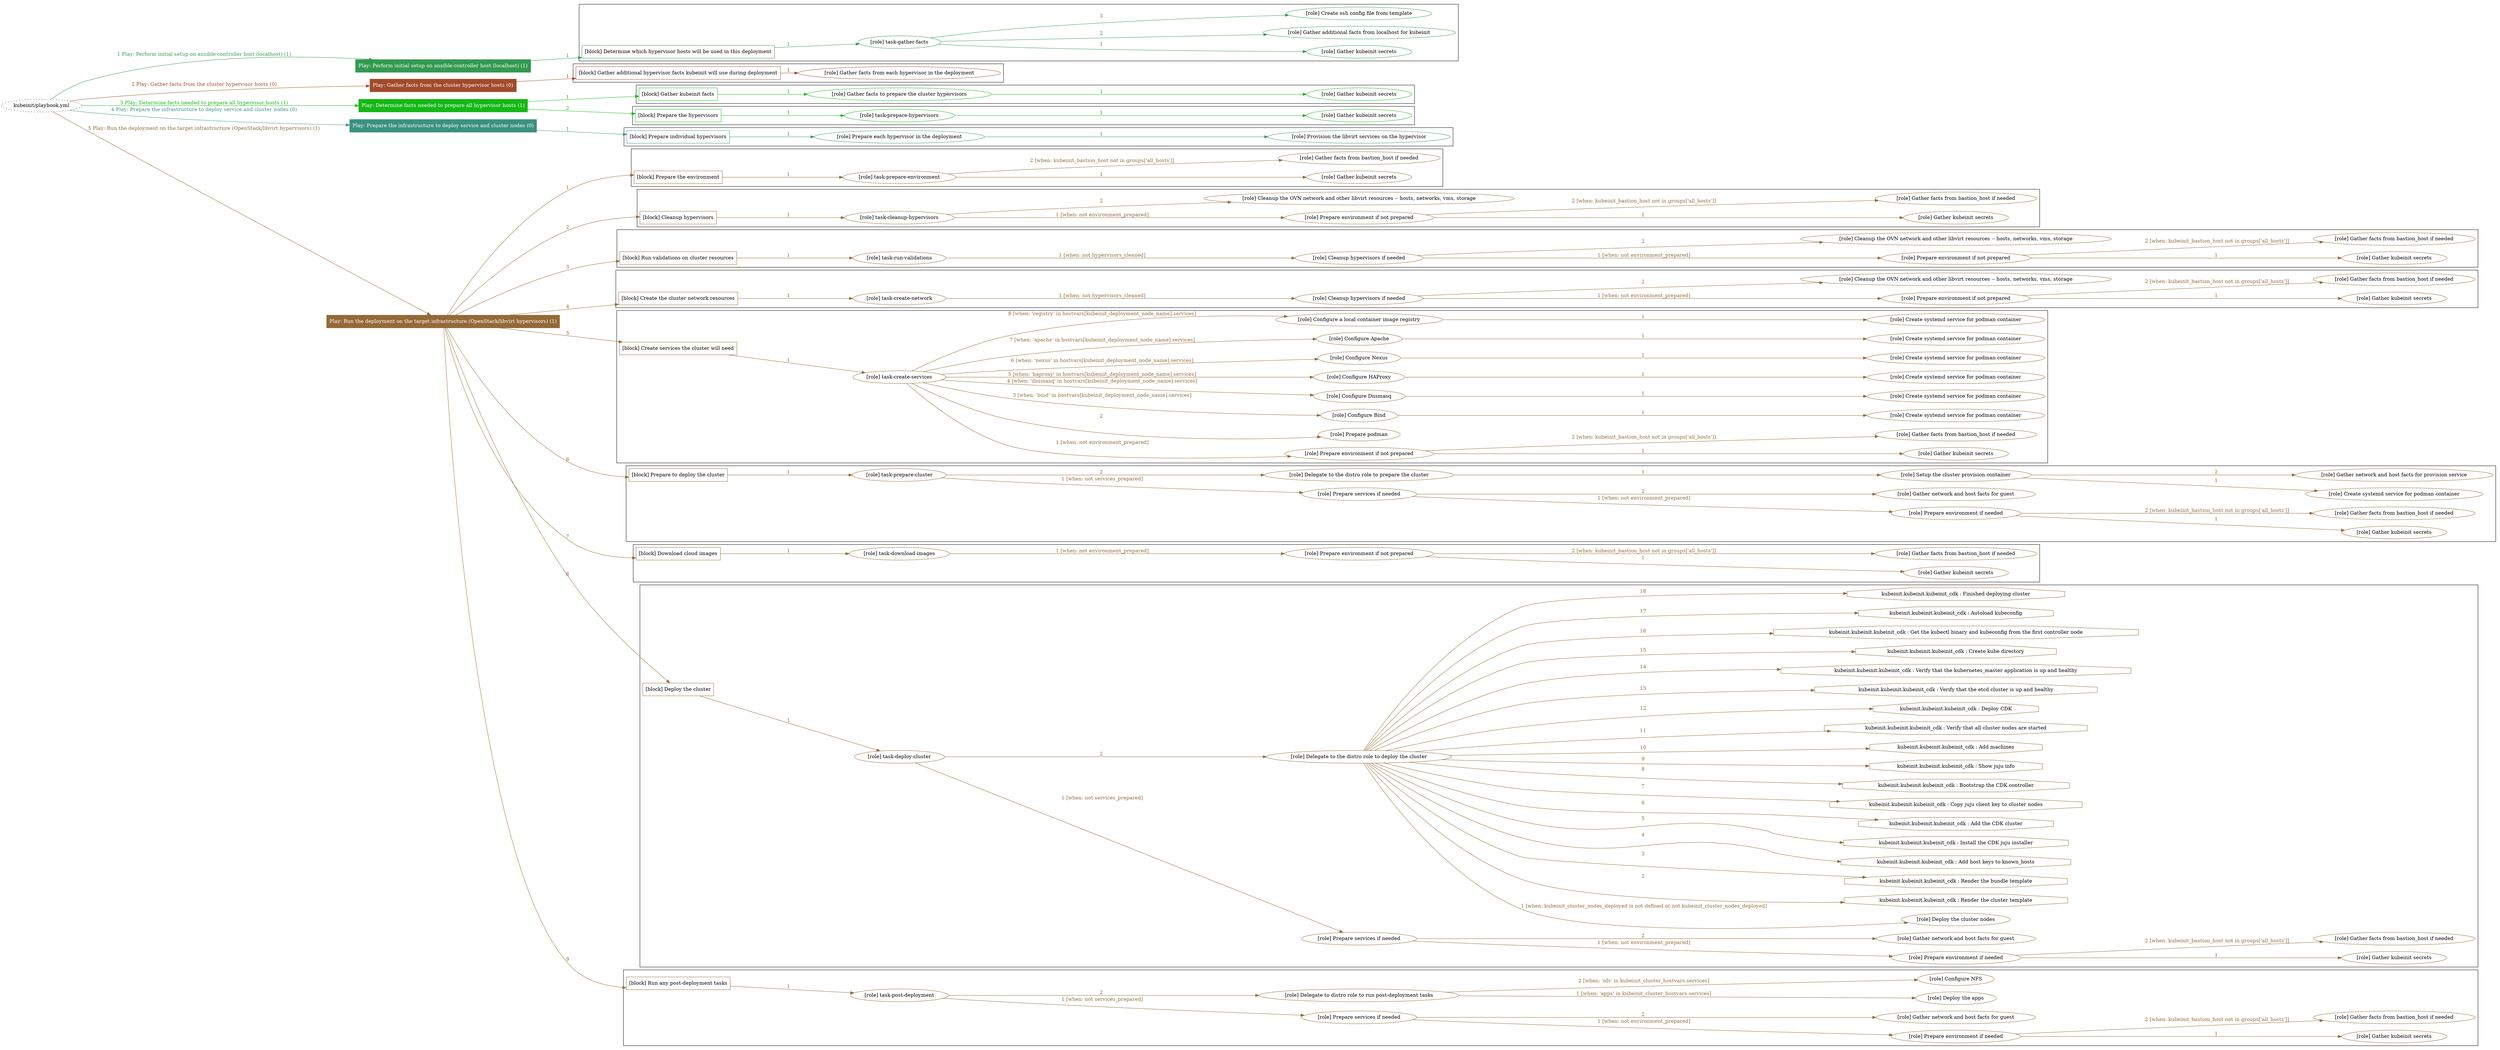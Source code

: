 digraph {
	graph [concentrate=true ordering=in rankdir=LR ratio=fill]
	edge [esep=5 sep=10]
	"kubeinit/playbook.yml" [URL="/home/runner/work/kubeinit/kubeinit/kubeinit/playbook.yml" id=playbook_9f9a57d9 style=dotted]
	"kubeinit/playbook.yml" -> play_f78f0f93 [label="1 Play: Perform initial setup on ansible-controller host (localhost) (1)" color="#329a50" fontcolor="#329a50" id=edge_play_f78f0f93 labeltooltip="1 Play: Perform initial setup on ansible-controller host (localhost) (1)" tooltip="1 Play: Perform initial setup on ansible-controller host (localhost) (1)"]
	subgraph "Play: Perform initial setup on ansible-controller host (localhost) (1)" {
		play_f78f0f93 [label="Play: Perform initial setup on ansible-controller host (localhost) (1)" URL="/home/runner/work/kubeinit/kubeinit/kubeinit/playbook.yml" color="#329a50" fontcolor="#ffffff" id=play_f78f0f93 shape=box style=filled tooltip=localhost]
		play_f78f0f93 -> block_d8b6cecb [label=1 color="#329a50" fontcolor="#329a50" id=edge_block_d8b6cecb labeltooltip=1 tooltip=1]
		subgraph cluster_block_d8b6cecb {
			block_d8b6cecb [label="[block] Determine which hypervisor hosts will be used in this deployment" URL="/home/runner/work/kubeinit/kubeinit/kubeinit/playbook.yml" color="#329a50" id=block_d8b6cecb labeltooltip="Determine which hypervisor hosts will be used in this deployment" shape=box tooltip="Determine which hypervisor hosts will be used in this deployment"]
			block_d8b6cecb -> role_bcec09e3 [label="1 " color="#329a50" fontcolor="#329a50" id=edge_role_bcec09e3 labeltooltip="1 " tooltip="1 "]
			subgraph "task-gather-facts" {
				role_bcec09e3 [label="[role] task-gather-facts" URL="/home/runner/work/kubeinit/kubeinit/kubeinit/playbook.yml" color="#329a50" id=role_bcec09e3 tooltip="task-gather-facts"]
				role_bcec09e3 -> role_78ecefa5 [label="1 " color="#329a50" fontcolor="#329a50" id=edge_role_78ecefa5 labeltooltip="1 " tooltip="1 "]
				subgraph "Gather kubeinit secrets" {
					role_78ecefa5 [label="[role] Gather kubeinit secrets" URL="/home/runner/.ansible/collections/ansible_collections/kubeinit/kubeinit/roles/kubeinit_prepare/tasks/build_hypervisors_group.yml" color="#329a50" id=role_78ecefa5 tooltip="Gather kubeinit secrets"]
				}
				role_bcec09e3 -> role_4d6c57cb [label="2 " color="#329a50" fontcolor="#329a50" id=edge_role_4d6c57cb labeltooltip="2 " tooltip="2 "]
				subgraph "Gather additional facts from localhost for kubeinit" {
					role_4d6c57cb [label="[role] Gather additional facts from localhost for kubeinit" URL="/home/runner/.ansible/collections/ansible_collections/kubeinit/kubeinit/roles/kubeinit_prepare/tasks/build_hypervisors_group.yml" color="#329a50" id=role_4d6c57cb tooltip="Gather additional facts from localhost for kubeinit"]
				}
				role_bcec09e3 -> role_6c375439 [label="3 " color="#329a50" fontcolor="#329a50" id=edge_role_6c375439 labeltooltip="3 " tooltip="3 "]
				subgraph "Create ssh config file from template" {
					role_6c375439 [label="[role] Create ssh config file from template" URL="/home/runner/.ansible/collections/ansible_collections/kubeinit/kubeinit/roles/kubeinit_prepare/tasks/build_hypervisors_group.yml" color="#329a50" id=role_6c375439 tooltip="Create ssh config file from template"]
				}
			}
		}
	}
	"kubeinit/playbook.yml" -> play_6b70953a [label="2 Play: Gather facts from the cluster hypervisor hosts (0)" color="#a14b2b" fontcolor="#a14b2b" id=edge_play_6b70953a labeltooltip="2 Play: Gather facts from the cluster hypervisor hosts (0)" tooltip="2 Play: Gather facts from the cluster hypervisor hosts (0)"]
	subgraph "Play: Gather facts from the cluster hypervisor hosts (0)" {
		play_6b70953a [label="Play: Gather facts from the cluster hypervisor hosts (0)" URL="/home/runner/work/kubeinit/kubeinit/kubeinit/playbook.yml" color="#a14b2b" fontcolor="#ffffff" id=play_6b70953a shape=box style=filled tooltip="Play: Gather facts from the cluster hypervisor hosts (0)"]
		play_6b70953a -> block_d7466888 [label=1 color="#a14b2b" fontcolor="#a14b2b" id=edge_block_d7466888 labeltooltip=1 tooltip=1]
		subgraph cluster_block_d7466888 {
			block_d7466888 [label="[block] Gather additional hypervisor facts kubeinit will use during deployment" URL="/home/runner/work/kubeinit/kubeinit/kubeinit/playbook.yml" color="#a14b2b" id=block_d7466888 labeltooltip="Gather additional hypervisor facts kubeinit will use during deployment" shape=box tooltip="Gather additional hypervisor facts kubeinit will use during deployment"]
			block_d7466888 -> role_6582bbfe [label="1 " color="#a14b2b" fontcolor="#a14b2b" id=edge_role_6582bbfe labeltooltip="1 " tooltip="1 "]
			subgraph "Gather facts from each hypervisor in the deployment" {
				role_6582bbfe [label="[role] Gather facts from each hypervisor in the deployment" URL="/home/runner/work/kubeinit/kubeinit/kubeinit/playbook.yml" color="#a14b2b" id=role_6582bbfe tooltip="Gather facts from each hypervisor in the deployment"]
			}
		}
	}
	"kubeinit/playbook.yml" -> play_b6551f07 [label="3 Play: Determine facts needed to prepare all hypervisor hosts (1)" color="#15b814" fontcolor="#15b814" id=edge_play_b6551f07 labeltooltip="3 Play: Determine facts needed to prepare all hypervisor hosts (1)" tooltip="3 Play: Determine facts needed to prepare all hypervisor hosts (1)"]
	subgraph "Play: Determine facts needed to prepare all hypervisor hosts (1)" {
		play_b6551f07 [label="Play: Determine facts needed to prepare all hypervisor hosts (1)" URL="/home/runner/work/kubeinit/kubeinit/kubeinit/playbook.yml" color="#15b814" fontcolor="#ffffff" id=play_b6551f07 shape=box style=filled tooltip=localhost]
		play_b6551f07 -> block_c1568a66 [label=1 color="#15b814" fontcolor="#15b814" id=edge_block_c1568a66 labeltooltip=1 tooltip=1]
		subgraph cluster_block_c1568a66 {
			block_c1568a66 [label="[block] Gather kubeinit facts" URL="/home/runner/work/kubeinit/kubeinit/kubeinit/playbook.yml" color="#15b814" id=block_c1568a66 labeltooltip="Gather kubeinit facts" shape=box tooltip="Gather kubeinit facts"]
			block_c1568a66 -> role_17aa67c5 [label="1 " color="#15b814" fontcolor="#15b814" id=edge_role_17aa67c5 labeltooltip="1 " tooltip="1 "]
			subgraph "Gather facts to prepare the cluster hypervisors" {
				role_17aa67c5 [label="[role] Gather facts to prepare the cluster hypervisors" URL="/home/runner/work/kubeinit/kubeinit/kubeinit/playbook.yml" color="#15b814" id=role_17aa67c5 tooltip="Gather facts to prepare the cluster hypervisors"]
				role_17aa67c5 -> role_659631eb [label="1 " color="#15b814" fontcolor="#15b814" id=edge_role_659631eb labeltooltip="1 " tooltip="1 "]
				subgraph "Gather kubeinit secrets" {
					role_659631eb [label="[role] Gather kubeinit secrets" URL="/home/runner/.ansible/collections/ansible_collections/kubeinit/kubeinit/roles/kubeinit_prepare/tasks/gather_kubeinit_facts.yml" color="#15b814" id=role_659631eb tooltip="Gather kubeinit secrets"]
				}
			}
		}
		play_b6551f07 -> block_12652c36 [label=2 color="#15b814" fontcolor="#15b814" id=edge_block_12652c36 labeltooltip=2 tooltip=2]
		subgraph cluster_block_12652c36 {
			block_12652c36 [label="[block] Prepare the hypervisors" URL="/home/runner/work/kubeinit/kubeinit/kubeinit/playbook.yml" color="#15b814" id=block_12652c36 labeltooltip="Prepare the hypervisors" shape=box tooltip="Prepare the hypervisors"]
			block_12652c36 -> role_dc061799 [label="1 " color="#15b814" fontcolor="#15b814" id=edge_role_dc061799 labeltooltip="1 " tooltip="1 "]
			subgraph "task-prepare-hypervisors" {
				role_dc061799 [label="[role] task-prepare-hypervisors" URL="/home/runner/work/kubeinit/kubeinit/kubeinit/playbook.yml" color="#15b814" id=role_dc061799 tooltip="task-prepare-hypervisors"]
				role_dc061799 -> role_a826c031 [label="1 " color="#15b814" fontcolor="#15b814" id=edge_role_a826c031 labeltooltip="1 " tooltip="1 "]
				subgraph "Gather kubeinit secrets" {
					role_a826c031 [label="[role] Gather kubeinit secrets" URL="/home/runner/.ansible/collections/ansible_collections/kubeinit/kubeinit/roles/kubeinit_prepare/tasks/gather_kubeinit_facts.yml" color="#15b814" id=role_a826c031 tooltip="Gather kubeinit secrets"]
				}
			}
		}
	}
	"kubeinit/playbook.yml" -> play_2cde7fde [label="4 Play: Prepare the infrastructure to deploy service and cluster nodes (0)" color="#3b917f" fontcolor="#3b917f" id=edge_play_2cde7fde labeltooltip="4 Play: Prepare the infrastructure to deploy service and cluster nodes (0)" tooltip="4 Play: Prepare the infrastructure to deploy service and cluster nodes (0)"]
	subgraph "Play: Prepare the infrastructure to deploy service and cluster nodes (0)" {
		play_2cde7fde [label="Play: Prepare the infrastructure to deploy service and cluster nodes (0)" URL="/home/runner/work/kubeinit/kubeinit/kubeinit/playbook.yml" color="#3b917f" fontcolor="#ffffff" id=play_2cde7fde shape=box style=filled tooltip="Play: Prepare the infrastructure to deploy service and cluster nodes (0)"]
		play_2cde7fde -> block_5ea2a720 [label=1 color="#3b917f" fontcolor="#3b917f" id=edge_block_5ea2a720 labeltooltip=1 tooltip=1]
		subgraph cluster_block_5ea2a720 {
			block_5ea2a720 [label="[block] Prepare individual hypervisors" URL="/home/runner/work/kubeinit/kubeinit/kubeinit/playbook.yml" color="#3b917f" id=block_5ea2a720 labeltooltip="Prepare individual hypervisors" shape=box tooltip="Prepare individual hypervisors"]
			block_5ea2a720 -> role_55752943 [label="1 " color="#3b917f" fontcolor="#3b917f" id=edge_role_55752943 labeltooltip="1 " tooltip="1 "]
			subgraph "Prepare each hypervisor in the deployment" {
				role_55752943 [label="[role] Prepare each hypervisor in the deployment" URL="/home/runner/work/kubeinit/kubeinit/kubeinit/playbook.yml" color="#3b917f" id=role_55752943 tooltip="Prepare each hypervisor in the deployment"]
				role_55752943 -> role_893d9163 [label="1 " color="#3b917f" fontcolor="#3b917f" id=edge_role_893d9163 labeltooltip="1 " tooltip="1 "]
				subgraph "Provision the libvirt services on the hypervisor" {
					role_893d9163 [label="[role] Provision the libvirt services on the hypervisor" URL="/home/runner/.ansible/collections/ansible_collections/kubeinit/kubeinit/roles/kubeinit_prepare/tasks/prepare_hypervisor.yml" color="#3b917f" id=role_893d9163 tooltip="Provision the libvirt services on the hypervisor"]
				}
			}
		}
	}
	"kubeinit/playbook.yml" -> play_7704956a [label="5 Play: Run the deployment on the target infrastructure (OpenStack/libvirt hypervisors) (1)" color="#946938" fontcolor="#946938" id=edge_play_7704956a labeltooltip="5 Play: Run the deployment on the target infrastructure (OpenStack/libvirt hypervisors) (1)" tooltip="5 Play: Run the deployment on the target infrastructure (OpenStack/libvirt hypervisors) (1)"]
	subgraph "Play: Run the deployment on the target infrastructure (OpenStack/libvirt hypervisors) (1)" {
		play_7704956a [label="Play: Run the deployment on the target infrastructure (OpenStack/libvirt hypervisors) (1)" URL="/home/runner/work/kubeinit/kubeinit/kubeinit/playbook.yml" color="#946938" fontcolor="#ffffff" id=play_7704956a shape=box style=filled tooltip=localhost]
		play_7704956a -> block_56570ed3 [label=1 color="#946938" fontcolor="#946938" id=edge_block_56570ed3 labeltooltip=1 tooltip=1]
		subgraph cluster_block_56570ed3 {
			block_56570ed3 [label="[block] Prepare the environment" URL="/home/runner/work/kubeinit/kubeinit/kubeinit/playbook.yml" color="#946938" id=block_56570ed3 labeltooltip="Prepare the environment" shape=box tooltip="Prepare the environment"]
			block_56570ed3 -> role_2a90380f [label="1 " color="#946938" fontcolor="#946938" id=edge_role_2a90380f labeltooltip="1 " tooltip="1 "]
			subgraph "task-prepare-environment" {
				role_2a90380f [label="[role] task-prepare-environment" URL="/home/runner/work/kubeinit/kubeinit/kubeinit/playbook.yml" color="#946938" id=role_2a90380f tooltip="task-prepare-environment"]
				role_2a90380f -> role_e2d8bba2 [label="1 " color="#946938" fontcolor="#946938" id=edge_role_e2d8bba2 labeltooltip="1 " tooltip="1 "]
				subgraph "Gather kubeinit secrets" {
					role_e2d8bba2 [label="[role] Gather kubeinit secrets" URL="/home/runner/.ansible/collections/ansible_collections/kubeinit/kubeinit/roles/kubeinit_prepare/tasks/gather_kubeinit_facts.yml" color="#946938" id=role_e2d8bba2 tooltip="Gather kubeinit secrets"]
				}
				role_2a90380f -> role_df528ea7 [label="2 [when: kubeinit_bastion_host not in groups['all_hosts']]" color="#946938" fontcolor="#946938" id=edge_role_df528ea7 labeltooltip="2 [when: kubeinit_bastion_host not in groups['all_hosts']]" tooltip="2 [when: kubeinit_bastion_host not in groups['all_hosts']]"]
				subgraph "Gather facts from bastion_host if needed" {
					role_df528ea7 [label="[role] Gather facts from bastion_host if needed" URL="/home/runner/.ansible/collections/ansible_collections/kubeinit/kubeinit/roles/kubeinit_prepare/tasks/main.yml" color="#946938" id=role_df528ea7 tooltip="Gather facts from bastion_host if needed"]
				}
			}
		}
		play_7704956a -> block_7c115a75 [label=2 color="#946938" fontcolor="#946938" id=edge_block_7c115a75 labeltooltip=2 tooltip=2]
		subgraph cluster_block_7c115a75 {
			block_7c115a75 [label="[block] Cleanup hypervisors" URL="/home/runner/work/kubeinit/kubeinit/kubeinit/playbook.yml" color="#946938" id=block_7c115a75 labeltooltip="Cleanup hypervisors" shape=box tooltip="Cleanup hypervisors"]
			block_7c115a75 -> role_636fa7b9 [label="1 " color="#946938" fontcolor="#946938" id=edge_role_636fa7b9 labeltooltip="1 " tooltip="1 "]
			subgraph "task-cleanup-hypervisors" {
				role_636fa7b9 [label="[role] task-cleanup-hypervisors" URL="/home/runner/work/kubeinit/kubeinit/kubeinit/playbook.yml" color="#946938" id=role_636fa7b9 tooltip="task-cleanup-hypervisors"]
				role_636fa7b9 -> role_a2ee057a [label="1 [when: not environment_prepared]" color="#946938" fontcolor="#946938" id=edge_role_a2ee057a labeltooltip="1 [when: not environment_prepared]" tooltip="1 [when: not environment_prepared]"]
				subgraph "Prepare environment if not prepared" {
					role_a2ee057a [label="[role] Prepare environment if not prepared" URL="/home/runner/.ansible/collections/ansible_collections/kubeinit/kubeinit/roles/kubeinit_libvirt/tasks/cleanup_hypervisors.yml" color="#946938" id=role_a2ee057a tooltip="Prepare environment if not prepared"]
					role_a2ee057a -> role_870fd714 [label="1 " color="#946938" fontcolor="#946938" id=edge_role_870fd714 labeltooltip="1 " tooltip="1 "]
					subgraph "Gather kubeinit secrets" {
						role_870fd714 [label="[role] Gather kubeinit secrets" URL="/home/runner/.ansible/collections/ansible_collections/kubeinit/kubeinit/roles/kubeinit_prepare/tasks/gather_kubeinit_facts.yml" color="#946938" id=role_870fd714 tooltip="Gather kubeinit secrets"]
					}
					role_a2ee057a -> role_5544a5f6 [label="2 [when: kubeinit_bastion_host not in groups['all_hosts']]" color="#946938" fontcolor="#946938" id=edge_role_5544a5f6 labeltooltip="2 [when: kubeinit_bastion_host not in groups['all_hosts']]" tooltip="2 [when: kubeinit_bastion_host not in groups['all_hosts']]"]
					subgraph "Gather facts from bastion_host if needed" {
						role_5544a5f6 [label="[role] Gather facts from bastion_host if needed" URL="/home/runner/.ansible/collections/ansible_collections/kubeinit/kubeinit/roles/kubeinit_prepare/tasks/main.yml" color="#946938" id=role_5544a5f6 tooltip="Gather facts from bastion_host if needed"]
					}
				}
				role_636fa7b9 -> role_8bc1f2af [label="2 " color="#946938" fontcolor="#946938" id=edge_role_8bc1f2af labeltooltip="2 " tooltip="2 "]
				subgraph "Cleanup the OVN network and other libvirt resources -- hosts, networks, vms, storage" {
					role_8bc1f2af [label="[role] Cleanup the OVN network and other libvirt resources -- hosts, networks, vms, storage" URL="/home/runner/.ansible/collections/ansible_collections/kubeinit/kubeinit/roles/kubeinit_libvirt/tasks/cleanup_hypervisors.yml" color="#946938" id=role_8bc1f2af tooltip="Cleanup the OVN network and other libvirt resources -- hosts, networks, vms, storage"]
				}
			}
		}
		play_7704956a -> block_60021620 [label=3 color="#946938" fontcolor="#946938" id=edge_block_60021620 labeltooltip=3 tooltip=3]
		subgraph cluster_block_60021620 {
			block_60021620 [label="[block] Run validations on cluster resources" URL="/home/runner/work/kubeinit/kubeinit/kubeinit/playbook.yml" color="#946938" id=block_60021620 labeltooltip="Run validations on cluster resources" shape=box tooltip="Run validations on cluster resources"]
			block_60021620 -> role_ea982ae6 [label="1 " color="#946938" fontcolor="#946938" id=edge_role_ea982ae6 labeltooltip="1 " tooltip="1 "]
			subgraph "task-run-validations" {
				role_ea982ae6 [label="[role] task-run-validations" URL="/home/runner/work/kubeinit/kubeinit/kubeinit/playbook.yml" color="#946938" id=role_ea982ae6 tooltip="task-run-validations"]
				role_ea982ae6 -> role_b4e8143b [label="1 [when: not hypervisors_cleaned]" color="#946938" fontcolor="#946938" id=edge_role_b4e8143b labeltooltip="1 [when: not hypervisors_cleaned]" tooltip="1 [when: not hypervisors_cleaned]"]
				subgraph "Cleanup hypervisors if needed" {
					role_b4e8143b [label="[role] Cleanup hypervisors if needed" URL="/home/runner/.ansible/collections/ansible_collections/kubeinit/kubeinit/roles/kubeinit_validations/tasks/main.yml" color="#946938" id=role_b4e8143b tooltip="Cleanup hypervisors if needed"]
					role_b4e8143b -> role_955dc0a0 [label="1 [when: not environment_prepared]" color="#946938" fontcolor="#946938" id=edge_role_955dc0a0 labeltooltip="1 [when: not environment_prepared]" tooltip="1 [when: not environment_prepared]"]
					subgraph "Prepare environment if not prepared" {
						role_955dc0a0 [label="[role] Prepare environment if not prepared" URL="/home/runner/.ansible/collections/ansible_collections/kubeinit/kubeinit/roles/kubeinit_libvirt/tasks/cleanup_hypervisors.yml" color="#946938" id=role_955dc0a0 tooltip="Prepare environment if not prepared"]
						role_955dc0a0 -> role_06b7cd1f [label="1 " color="#946938" fontcolor="#946938" id=edge_role_06b7cd1f labeltooltip="1 " tooltip="1 "]
						subgraph "Gather kubeinit secrets" {
							role_06b7cd1f [label="[role] Gather kubeinit secrets" URL="/home/runner/.ansible/collections/ansible_collections/kubeinit/kubeinit/roles/kubeinit_prepare/tasks/gather_kubeinit_facts.yml" color="#946938" id=role_06b7cd1f tooltip="Gather kubeinit secrets"]
						}
						role_955dc0a0 -> role_777a6f23 [label="2 [when: kubeinit_bastion_host not in groups['all_hosts']]" color="#946938" fontcolor="#946938" id=edge_role_777a6f23 labeltooltip="2 [when: kubeinit_bastion_host not in groups['all_hosts']]" tooltip="2 [when: kubeinit_bastion_host not in groups['all_hosts']]"]
						subgraph "Gather facts from bastion_host if needed" {
							role_777a6f23 [label="[role] Gather facts from bastion_host if needed" URL="/home/runner/.ansible/collections/ansible_collections/kubeinit/kubeinit/roles/kubeinit_prepare/tasks/main.yml" color="#946938" id=role_777a6f23 tooltip="Gather facts from bastion_host if needed"]
						}
					}
					role_b4e8143b -> role_7a33e69a [label="2 " color="#946938" fontcolor="#946938" id=edge_role_7a33e69a labeltooltip="2 " tooltip="2 "]
					subgraph "Cleanup the OVN network and other libvirt resources -- hosts, networks, vms, storage" {
						role_7a33e69a [label="[role] Cleanup the OVN network and other libvirt resources -- hosts, networks, vms, storage" URL="/home/runner/.ansible/collections/ansible_collections/kubeinit/kubeinit/roles/kubeinit_libvirt/tasks/cleanup_hypervisors.yml" color="#946938" id=role_7a33e69a tooltip="Cleanup the OVN network and other libvirt resources -- hosts, networks, vms, storage"]
					}
				}
			}
		}
		play_7704956a -> block_e1c08928 [label=4 color="#946938" fontcolor="#946938" id=edge_block_e1c08928 labeltooltip=4 tooltip=4]
		subgraph cluster_block_e1c08928 {
			block_e1c08928 [label="[block] Create the cluster network resources" URL="/home/runner/work/kubeinit/kubeinit/kubeinit/playbook.yml" color="#946938" id=block_e1c08928 labeltooltip="Create the cluster network resources" shape=box tooltip="Create the cluster network resources"]
			block_e1c08928 -> role_3a3bea3c [label="1 " color="#946938" fontcolor="#946938" id=edge_role_3a3bea3c labeltooltip="1 " tooltip="1 "]
			subgraph "task-create-network" {
				role_3a3bea3c [label="[role] task-create-network" URL="/home/runner/work/kubeinit/kubeinit/kubeinit/playbook.yml" color="#946938" id=role_3a3bea3c tooltip="task-create-network"]
				role_3a3bea3c -> role_9579725d [label="1 [when: not hypervisors_cleaned]" color="#946938" fontcolor="#946938" id=edge_role_9579725d labeltooltip="1 [when: not hypervisors_cleaned]" tooltip="1 [when: not hypervisors_cleaned]"]
				subgraph "Cleanup hypervisors if needed" {
					role_9579725d [label="[role] Cleanup hypervisors if needed" URL="/home/runner/.ansible/collections/ansible_collections/kubeinit/kubeinit/roles/kubeinit_libvirt/tasks/create_network.yml" color="#946938" id=role_9579725d tooltip="Cleanup hypervisors if needed"]
					role_9579725d -> role_765403e9 [label="1 [when: not environment_prepared]" color="#946938" fontcolor="#946938" id=edge_role_765403e9 labeltooltip="1 [when: not environment_prepared]" tooltip="1 [when: not environment_prepared]"]
					subgraph "Prepare environment if not prepared" {
						role_765403e9 [label="[role] Prepare environment if not prepared" URL="/home/runner/.ansible/collections/ansible_collections/kubeinit/kubeinit/roles/kubeinit_libvirt/tasks/cleanup_hypervisors.yml" color="#946938" id=role_765403e9 tooltip="Prepare environment if not prepared"]
						role_765403e9 -> role_28aaab64 [label="1 " color="#946938" fontcolor="#946938" id=edge_role_28aaab64 labeltooltip="1 " tooltip="1 "]
						subgraph "Gather kubeinit secrets" {
							role_28aaab64 [label="[role] Gather kubeinit secrets" URL="/home/runner/.ansible/collections/ansible_collections/kubeinit/kubeinit/roles/kubeinit_prepare/tasks/gather_kubeinit_facts.yml" color="#946938" id=role_28aaab64 tooltip="Gather kubeinit secrets"]
						}
						role_765403e9 -> role_335bafcb [label="2 [when: kubeinit_bastion_host not in groups['all_hosts']]" color="#946938" fontcolor="#946938" id=edge_role_335bafcb labeltooltip="2 [when: kubeinit_bastion_host not in groups['all_hosts']]" tooltip="2 [when: kubeinit_bastion_host not in groups['all_hosts']]"]
						subgraph "Gather facts from bastion_host if needed" {
							role_335bafcb [label="[role] Gather facts from bastion_host if needed" URL="/home/runner/.ansible/collections/ansible_collections/kubeinit/kubeinit/roles/kubeinit_prepare/tasks/main.yml" color="#946938" id=role_335bafcb tooltip="Gather facts from bastion_host if needed"]
						}
					}
					role_9579725d -> role_14e1b8d9 [label="2 " color="#946938" fontcolor="#946938" id=edge_role_14e1b8d9 labeltooltip="2 " tooltip="2 "]
					subgraph "Cleanup the OVN network and other libvirt resources -- hosts, networks, vms, storage" {
						role_14e1b8d9 [label="[role] Cleanup the OVN network and other libvirt resources -- hosts, networks, vms, storage" URL="/home/runner/.ansible/collections/ansible_collections/kubeinit/kubeinit/roles/kubeinit_libvirt/tasks/cleanup_hypervisors.yml" color="#946938" id=role_14e1b8d9 tooltip="Cleanup the OVN network and other libvirt resources -- hosts, networks, vms, storage"]
					}
				}
			}
		}
		play_7704956a -> block_d65c39b8 [label=5 color="#946938" fontcolor="#946938" id=edge_block_d65c39b8 labeltooltip=5 tooltip=5]
		subgraph cluster_block_d65c39b8 {
			block_d65c39b8 [label="[block] Create services the cluster will need" URL="/home/runner/work/kubeinit/kubeinit/kubeinit/playbook.yml" color="#946938" id=block_d65c39b8 labeltooltip="Create services the cluster will need" shape=box tooltip="Create services the cluster will need"]
			block_d65c39b8 -> role_adfb2528 [label="1 " color="#946938" fontcolor="#946938" id=edge_role_adfb2528 labeltooltip="1 " tooltip="1 "]
			subgraph "task-create-services" {
				role_adfb2528 [label="[role] task-create-services" URL="/home/runner/work/kubeinit/kubeinit/kubeinit/playbook.yml" color="#946938" id=role_adfb2528 tooltip="task-create-services"]
				role_adfb2528 -> role_a1b9fea2 [label="1 [when: not environment_prepared]" color="#946938" fontcolor="#946938" id=edge_role_a1b9fea2 labeltooltip="1 [when: not environment_prepared]" tooltip="1 [when: not environment_prepared]"]
				subgraph "Prepare environment if not prepared" {
					role_a1b9fea2 [label="[role] Prepare environment if not prepared" URL="/home/runner/.ansible/collections/ansible_collections/kubeinit/kubeinit/roles/kubeinit_services/tasks/main.yml" color="#946938" id=role_a1b9fea2 tooltip="Prepare environment if not prepared"]
					role_a1b9fea2 -> role_37e6d77c [label="1 " color="#946938" fontcolor="#946938" id=edge_role_37e6d77c labeltooltip="1 " tooltip="1 "]
					subgraph "Gather kubeinit secrets" {
						role_37e6d77c [label="[role] Gather kubeinit secrets" URL="/home/runner/.ansible/collections/ansible_collections/kubeinit/kubeinit/roles/kubeinit_prepare/tasks/gather_kubeinit_facts.yml" color="#946938" id=role_37e6d77c tooltip="Gather kubeinit secrets"]
					}
					role_a1b9fea2 -> role_c872bcfd [label="2 [when: kubeinit_bastion_host not in groups['all_hosts']]" color="#946938" fontcolor="#946938" id=edge_role_c872bcfd labeltooltip="2 [when: kubeinit_bastion_host not in groups['all_hosts']]" tooltip="2 [when: kubeinit_bastion_host not in groups['all_hosts']]"]
					subgraph "Gather facts from bastion_host if needed" {
						role_c872bcfd [label="[role] Gather facts from bastion_host if needed" URL="/home/runner/.ansible/collections/ansible_collections/kubeinit/kubeinit/roles/kubeinit_prepare/tasks/main.yml" color="#946938" id=role_c872bcfd tooltip="Gather facts from bastion_host if needed"]
					}
				}
				role_adfb2528 -> role_1a756eac [label="2 " color="#946938" fontcolor="#946938" id=edge_role_1a756eac labeltooltip="2 " tooltip="2 "]
				subgraph "Prepare podman" {
					role_1a756eac [label="[role] Prepare podman" URL="/home/runner/.ansible/collections/ansible_collections/kubeinit/kubeinit/roles/kubeinit_services/tasks/00_create_service_pod.yml" color="#946938" id=role_1a756eac tooltip="Prepare podman"]
				}
				role_adfb2528 -> role_e4bc517c [label="3 [when: 'bind' in hostvars[kubeinit_deployment_node_name].services]" color="#946938" fontcolor="#946938" id=edge_role_e4bc517c labeltooltip="3 [when: 'bind' in hostvars[kubeinit_deployment_node_name].services]" tooltip="3 [when: 'bind' in hostvars[kubeinit_deployment_node_name].services]"]
				subgraph "Configure Bind" {
					role_e4bc517c [label="[role] Configure Bind" URL="/home/runner/.ansible/collections/ansible_collections/kubeinit/kubeinit/roles/kubeinit_services/tasks/start_services_containers.yml" color="#946938" id=role_e4bc517c tooltip="Configure Bind"]
					role_e4bc517c -> role_cb450671 [label="1 " color="#946938" fontcolor="#946938" id=edge_role_cb450671 labeltooltip="1 " tooltip="1 "]
					subgraph "Create systemd service for podman container" {
						role_cb450671 [label="[role] Create systemd service for podman container" URL="/home/runner/.ansible/collections/ansible_collections/kubeinit/kubeinit/roles/kubeinit_bind/tasks/main.yml" color="#946938" id=role_cb450671 tooltip="Create systemd service for podman container"]
					}
				}
				role_adfb2528 -> role_b65dd1d3 [label="4 [when: 'dnsmasq' in hostvars[kubeinit_deployment_node_name].services]" color="#946938" fontcolor="#946938" id=edge_role_b65dd1d3 labeltooltip="4 [when: 'dnsmasq' in hostvars[kubeinit_deployment_node_name].services]" tooltip="4 [when: 'dnsmasq' in hostvars[kubeinit_deployment_node_name].services]"]
				subgraph "Configure Dnsmasq" {
					role_b65dd1d3 [label="[role] Configure Dnsmasq" URL="/home/runner/.ansible/collections/ansible_collections/kubeinit/kubeinit/roles/kubeinit_services/tasks/start_services_containers.yml" color="#946938" id=role_b65dd1d3 tooltip="Configure Dnsmasq"]
					role_b65dd1d3 -> role_483d5cc9 [label="1 " color="#946938" fontcolor="#946938" id=edge_role_483d5cc9 labeltooltip="1 " tooltip="1 "]
					subgraph "Create systemd service for podman container" {
						role_483d5cc9 [label="[role] Create systemd service for podman container" URL="/home/runner/.ansible/collections/ansible_collections/kubeinit/kubeinit/roles/kubeinit_dnsmasq/tasks/main.yml" color="#946938" id=role_483d5cc9 tooltip="Create systemd service for podman container"]
					}
				}
				role_adfb2528 -> role_7205b974 [label="5 [when: 'haproxy' in hostvars[kubeinit_deployment_node_name].services]" color="#946938" fontcolor="#946938" id=edge_role_7205b974 labeltooltip="5 [when: 'haproxy' in hostvars[kubeinit_deployment_node_name].services]" tooltip="5 [when: 'haproxy' in hostvars[kubeinit_deployment_node_name].services]"]
				subgraph "Configure HAProxy" {
					role_7205b974 [label="[role] Configure HAProxy" URL="/home/runner/.ansible/collections/ansible_collections/kubeinit/kubeinit/roles/kubeinit_services/tasks/start_services_containers.yml" color="#946938" id=role_7205b974 tooltip="Configure HAProxy"]
					role_7205b974 -> role_275298e1 [label="1 " color="#946938" fontcolor="#946938" id=edge_role_275298e1 labeltooltip="1 " tooltip="1 "]
					subgraph "Create systemd service for podman container" {
						role_275298e1 [label="[role] Create systemd service for podman container" URL="/home/runner/.ansible/collections/ansible_collections/kubeinit/kubeinit/roles/kubeinit_haproxy/tasks/main.yml" color="#946938" id=role_275298e1 tooltip="Create systemd service for podman container"]
					}
				}
				role_adfb2528 -> role_82cd8990 [label="6 [when: 'nexus' in hostvars[kubeinit_deployment_node_name].services]" color="#946938" fontcolor="#946938" id=edge_role_82cd8990 labeltooltip="6 [when: 'nexus' in hostvars[kubeinit_deployment_node_name].services]" tooltip="6 [when: 'nexus' in hostvars[kubeinit_deployment_node_name].services]"]
				subgraph "Configure Nexus" {
					role_82cd8990 [label="[role] Configure Nexus" URL="/home/runner/.ansible/collections/ansible_collections/kubeinit/kubeinit/roles/kubeinit_services/tasks/start_services_containers.yml" color="#946938" id=role_82cd8990 tooltip="Configure Nexus"]
					role_82cd8990 -> role_34fcaf99 [label="1 " color="#946938" fontcolor="#946938" id=edge_role_34fcaf99 labeltooltip="1 " tooltip="1 "]
					subgraph "Create systemd service for podman container" {
						role_34fcaf99 [label="[role] Create systemd service for podman container" URL="/home/runner/.ansible/collections/ansible_collections/kubeinit/kubeinit/roles/kubeinit_nexus/tasks/main.yml" color="#946938" id=role_34fcaf99 tooltip="Create systemd service for podman container"]
					}
				}
				role_adfb2528 -> role_82faaa9e [label="7 [when: 'apache' in hostvars[kubeinit_deployment_node_name].services]" color="#946938" fontcolor="#946938" id=edge_role_82faaa9e labeltooltip="7 [when: 'apache' in hostvars[kubeinit_deployment_node_name].services]" tooltip="7 [when: 'apache' in hostvars[kubeinit_deployment_node_name].services]"]
				subgraph "Configure Apache" {
					role_82faaa9e [label="[role] Configure Apache" URL="/home/runner/.ansible/collections/ansible_collections/kubeinit/kubeinit/roles/kubeinit_services/tasks/start_services_containers.yml" color="#946938" id=role_82faaa9e tooltip="Configure Apache"]
					role_82faaa9e -> role_5d4b935d [label="1 " color="#946938" fontcolor="#946938" id=edge_role_5d4b935d labeltooltip="1 " tooltip="1 "]
					subgraph "Create systemd service for podman container" {
						role_5d4b935d [label="[role] Create systemd service for podman container" URL="/home/runner/.ansible/collections/ansible_collections/kubeinit/kubeinit/roles/kubeinit_apache/tasks/main.yml" color="#946938" id=role_5d4b935d tooltip="Create systemd service for podman container"]
					}
				}
				role_adfb2528 -> role_27d77490 [label="8 [when: 'registry' in hostvars[kubeinit_deployment_node_name].services]" color="#946938" fontcolor="#946938" id=edge_role_27d77490 labeltooltip="8 [when: 'registry' in hostvars[kubeinit_deployment_node_name].services]" tooltip="8 [when: 'registry' in hostvars[kubeinit_deployment_node_name].services]"]
				subgraph "Configure a local container image registry" {
					role_27d77490 [label="[role] Configure a local container image registry" URL="/home/runner/.ansible/collections/ansible_collections/kubeinit/kubeinit/roles/kubeinit_services/tasks/start_services_containers.yml" color="#946938" id=role_27d77490 tooltip="Configure a local container image registry"]
					role_27d77490 -> role_509f96df [label="1 " color="#946938" fontcolor="#946938" id=edge_role_509f96df labeltooltip="1 " tooltip="1 "]
					subgraph "Create systemd service for podman container" {
						role_509f96df [label="[role] Create systemd service for podman container" URL="/home/runner/.ansible/collections/ansible_collections/kubeinit/kubeinit/roles/kubeinit_registry/tasks/main.yml" color="#946938" id=role_509f96df tooltip="Create systemd service for podman container"]
					}
				}
			}
		}
		play_7704956a -> block_371328dd [label=6 color="#946938" fontcolor="#946938" id=edge_block_371328dd labeltooltip=6 tooltip=6]
		subgraph cluster_block_371328dd {
			block_371328dd [label="[block] Prepare to deploy the cluster" URL="/home/runner/work/kubeinit/kubeinit/kubeinit/playbook.yml" color="#946938" id=block_371328dd labeltooltip="Prepare to deploy the cluster" shape=box tooltip="Prepare to deploy the cluster"]
			block_371328dd -> role_911c5787 [label="1 " color="#946938" fontcolor="#946938" id=edge_role_911c5787 labeltooltip="1 " tooltip="1 "]
			subgraph "task-prepare-cluster" {
				role_911c5787 [label="[role] task-prepare-cluster" URL="/home/runner/work/kubeinit/kubeinit/kubeinit/playbook.yml" color="#946938" id=role_911c5787 tooltip="task-prepare-cluster"]
				role_911c5787 -> role_9c8bb2c3 [label="1 [when: not services_prepared]" color="#946938" fontcolor="#946938" id=edge_role_9c8bb2c3 labeltooltip="1 [when: not services_prepared]" tooltip="1 [when: not services_prepared]"]
				subgraph "Prepare services if needed" {
					role_9c8bb2c3 [label="[role] Prepare services if needed" URL="/home/runner/.ansible/collections/ansible_collections/kubeinit/kubeinit/roles/kubeinit_prepare/tasks/prepare_cluster.yml" color="#946938" id=role_9c8bb2c3 tooltip="Prepare services if needed"]
					role_9c8bb2c3 -> role_4c15bd9f [label="1 [when: not environment_prepared]" color="#946938" fontcolor="#946938" id=edge_role_4c15bd9f labeltooltip="1 [when: not environment_prepared]" tooltip="1 [when: not environment_prepared]"]
					subgraph "Prepare environment if needed" {
						role_4c15bd9f [label="[role] Prepare environment if needed" URL="/home/runner/.ansible/collections/ansible_collections/kubeinit/kubeinit/roles/kubeinit_services/tasks/prepare_services.yml" color="#946938" id=role_4c15bd9f tooltip="Prepare environment if needed"]
						role_4c15bd9f -> role_3437e420 [label="1 " color="#946938" fontcolor="#946938" id=edge_role_3437e420 labeltooltip="1 " tooltip="1 "]
						subgraph "Gather kubeinit secrets" {
							role_3437e420 [label="[role] Gather kubeinit secrets" URL="/home/runner/.ansible/collections/ansible_collections/kubeinit/kubeinit/roles/kubeinit_prepare/tasks/gather_kubeinit_facts.yml" color="#946938" id=role_3437e420 tooltip="Gather kubeinit secrets"]
						}
						role_4c15bd9f -> role_0a107135 [label="2 [when: kubeinit_bastion_host not in groups['all_hosts']]" color="#946938" fontcolor="#946938" id=edge_role_0a107135 labeltooltip="2 [when: kubeinit_bastion_host not in groups['all_hosts']]" tooltip="2 [when: kubeinit_bastion_host not in groups['all_hosts']]"]
						subgraph "Gather facts from bastion_host if needed" {
							role_0a107135 [label="[role] Gather facts from bastion_host if needed" URL="/home/runner/.ansible/collections/ansible_collections/kubeinit/kubeinit/roles/kubeinit_prepare/tasks/main.yml" color="#946938" id=role_0a107135 tooltip="Gather facts from bastion_host if needed"]
						}
					}
					role_9c8bb2c3 -> role_6af23366 [label="2 " color="#946938" fontcolor="#946938" id=edge_role_6af23366 labeltooltip="2 " tooltip="2 "]
					subgraph "Gather network and host facts for guest" {
						role_6af23366 [label="[role] Gather network and host facts for guest" URL="/home/runner/.ansible/collections/ansible_collections/kubeinit/kubeinit/roles/kubeinit_services/tasks/prepare_services.yml" color="#946938" id=role_6af23366 tooltip="Gather network and host facts for guest"]
					}
				}
				role_911c5787 -> role_07655cb2 [label="2 " color="#946938" fontcolor="#946938" id=edge_role_07655cb2 labeltooltip="2 " tooltip="2 "]
				subgraph "Delegate to the distro role to prepare the cluster" {
					role_07655cb2 [label="[role] Delegate to the distro role to prepare the cluster" URL="/home/runner/.ansible/collections/ansible_collections/kubeinit/kubeinit/roles/kubeinit_prepare/tasks/prepare_cluster.yml" color="#946938" id=role_07655cb2 tooltip="Delegate to the distro role to prepare the cluster"]
					role_07655cb2 -> role_f0766a71 [label="1 " color="#946938" fontcolor="#946938" id=edge_role_f0766a71 labeltooltip="1 " tooltip="1 "]
					subgraph "Setup the cluster provision container" {
						role_f0766a71 [label="[role] Setup the cluster provision container" URL="/home/runner/.ansible/collections/ansible_collections/kubeinit/kubeinit/roles/kubeinit_cdk/tasks/prepare_cluster.yml" color="#946938" id=role_f0766a71 tooltip="Setup the cluster provision container"]
						role_f0766a71 -> role_13d60c3e [label="1 " color="#946938" fontcolor="#946938" id=edge_role_13d60c3e labeltooltip="1 " tooltip="1 "]
						subgraph "Create systemd service for podman container" {
							role_13d60c3e [label="[role] Create systemd service for podman container" URL="/home/runner/.ansible/collections/ansible_collections/kubeinit/kubeinit/roles/kubeinit_services/tasks/create_provision_container.yml" color="#946938" id=role_13d60c3e tooltip="Create systemd service for podman container"]
						}
						role_f0766a71 -> role_bab01dbc [label="2 " color="#946938" fontcolor="#946938" id=edge_role_bab01dbc labeltooltip="2 " tooltip="2 "]
						subgraph "Gather network and host facts for provision service" {
							role_bab01dbc [label="[role] Gather network and host facts for provision service" URL="/home/runner/.ansible/collections/ansible_collections/kubeinit/kubeinit/roles/kubeinit_services/tasks/create_provision_container.yml" color="#946938" id=role_bab01dbc tooltip="Gather network and host facts for provision service"]
						}
					}
				}
			}
		}
		play_7704956a -> block_84750491 [label=7 color="#946938" fontcolor="#946938" id=edge_block_84750491 labeltooltip=7 tooltip=7]
		subgraph cluster_block_84750491 {
			block_84750491 [label="[block] Download cloud images" URL="/home/runner/work/kubeinit/kubeinit/kubeinit/playbook.yml" color="#946938" id=block_84750491 labeltooltip="Download cloud images" shape=box tooltip="Download cloud images"]
			block_84750491 -> role_7c650e9d [label="1 " color="#946938" fontcolor="#946938" id=edge_role_7c650e9d labeltooltip="1 " tooltip="1 "]
			subgraph "task-download-images" {
				role_7c650e9d [label="[role] task-download-images" URL="/home/runner/work/kubeinit/kubeinit/kubeinit/playbook.yml" color="#946938" id=role_7c650e9d tooltip="task-download-images"]
				role_7c650e9d -> role_f1717712 [label="1 [when: not environment_prepared]" color="#946938" fontcolor="#946938" id=edge_role_f1717712 labeltooltip="1 [when: not environment_prepared]" tooltip="1 [when: not environment_prepared]"]
				subgraph "Prepare environment if not prepared" {
					role_f1717712 [label="[role] Prepare environment if not prepared" URL="/home/runner/.ansible/collections/ansible_collections/kubeinit/kubeinit/roles/kubeinit_libvirt/tasks/download_cloud_images.yml" color="#946938" id=role_f1717712 tooltip="Prepare environment if not prepared"]
					role_f1717712 -> role_424287a6 [label="1 " color="#946938" fontcolor="#946938" id=edge_role_424287a6 labeltooltip="1 " tooltip="1 "]
					subgraph "Gather kubeinit secrets" {
						role_424287a6 [label="[role] Gather kubeinit secrets" URL="/home/runner/.ansible/collections/ansible_collections/kubeinit/kubeinit/roles/kubeinit_prepare/tasks/gather_kubeinit_facts.yml" color="#946938" id=role_424287a6 tooltip="Gather kubeinit secrets"]
					}
					role_f1717712 -> role_2fac6b9a [label="2 [when: kubeinit_bastion_host not in groups['all_hosts']]" color="#946938" fontcolor="#946938" id=edge_role_2fac6b9a labeltooltip="2 [when: kubeinit_bastion_host not in groups['all_hosts']]" tooltip="2 [when: kubeinit_bastion_host not in groups['all_hosts']]"]
					subgraph "Gather facts from bastion_host if needed" {
						role_2fac6b9a [label="[role] Gather facts from bastion_host if needed" URL="/home/runner/.ansible/collections/ansible_collections/kubeinit/kubeinit/roles/kubeinit_prepare/tasks/main.yml" color="#946938" id=role_2fac6b9a tooltip="Gather facts from bastion_host if needed"]
					}
				}
			}
		}
		play_7704956a -> block_2f2ec728 [label=8 color="#946938" fontcolor="#946938" id=edge_block_2f2ec728 labeltooltip=8 tooltip=8]
		subgraph cluster_block_2f2ec728 {
			block_2f2ec728 [label="[block] Deploy the cluster" URL="/home/runner/work/kubeinit/kubeinit/kubeinit/playbook.yml" color="#946938" id=block_2f2ec728 labeltooltip="Deploy the cluster" shape=box tooltip="Deploy the cluster"]
			block_2f2ec728 -> role_c168e787 [label="1 " color="#946938" fontcolor="#946938" id=edge_role_c168e787 labeltooltip="1 " tooltip="1 "]
			subgraph "task-deploy-cluster" {
				role_c168e787 [label="[role] task-deploy-cluster" URL="/home/runner/work/kubeinit/kubeinit/kubeinit/playbook.yml" color="#946938" id=role_c168e787 tooltip="task-deploy-cluster"]
				role_c168e787 -> role_54e863ff [label="1 [when: not services_prepared]" color="#946938" fontcolor="#946938" id=edge_role_54e863ff labeltooltip="1 [when: not services_prepared]" tooltip="1 [when: not services_prepared]"]
				subgraph "Prepare services if needed" {
					role_54e863ff [label="[role] Prepare services if needed" URL="/home/runner/.ansible/collections/ansible_collections/kubeinit/kubeinit/roles/kubeinit_prepare/tasks/deploy_cluster.yml" color="#946938" id=role_54e863ff tooltip="Prepare services if needed"]
					role_54e863ff -> role_43e88eda [label="1 [when: not environment_prepared]" color="#946938" fontcolor="#946938" id=edge_role_43e88eda labeltooltip="1 [when: not environment_prepared]" tooltip="1 [when: not environment_prepared]"]
					subgraph "Prepare environment if needed" {
						role_43e88eda [label="[role] Prepare environment if needed" URL="/home/runner/.ansible/collections/ansible_collections/kubeinit/kubeinit/roles/kubeinit_services/tasks/prepare_services.yml" color="#946938" id=role_43e88eda tooltip="Prepare environment if needed"]
						role_43e88eda -> role_24306369 [label="1 " color="#946938" fontcolor="#946938" id=edge_role_24306369 labeltooltip="1 " tooltip="1 "]
						subgraph "Gather kubeinit secrets" {
							role_24306369 [label="[role] Gather kubeinit secrets" URL="/home/runner/.ansible/collections/ansible_collections/kubeinit/kubeinit/roles/kubeinit_prepare/tasks/gather_kubeinit_facts.yml" color="#946938" id=role_24306369 tooltip="Gather kubeinit secrets"]
						}
						role_43e88eda -> role_84f739da [label="2 [when: kubeinit_bastion_host not in groups['all_hosts']]" color="#946938" fontcolor="#946938" id=edge_role_84f739da labeltooltip="2 [when: kubeinit_bastion_host not in groups['all_hosts']]" tooltip="2 [when: kubeinit_bastion_host not in groups['all_hosts']]"]
						subgraph "Gather facts from bastion_host if needed" {
							role_84f739da [label="[role] Gather facts from bastion_host if needed" URL="/home/runner/.ansible/collections/ansible_collections/kubeinit/kubeinit/roles/kubeinit_prepare/tasks/main.yml" color="#946938" id=role_84f739da tooltip="Gather facts from bastion_host if needed"]
						}
					}
					role_54e863ff -> role_8450c8fe [label="2 " color="#946938" fontcolor="#946938" id=edge_role_8450c8fe labeltooltip="2 " tooltip="2 "]
					subgraph "Gather network and host facts for guest" {
						role_8450c8fe [label="[role] Gather network and host facts for guest" URL="/home/runner/.ansible/collections/ansible_collections/kubeinit/kubeinit/roles/kubeinit_services/tasks/prepare_services.yml" color="#946938" id=role_8450c8fe tooltip="Gather network and host facts for guest"]
					}
				}
				role_c168e787 -> role_6295df88 [label="2 " color="#946938" fontcolor="#946938" id=edge_role_6295df88 labeltooltip="2 " tooltip="2 "]
				subgraph "Delegate to the distro role to deploy the cluster" {
					role_6295df88 [label="[role] Delegate to the distro role to deploy the cluster" URL="/home/runner/.ansible/collections/ansible_collections/kubeinit/kubeinit/roles/kubeinit_prepare/tasks/deploy_cluster.yml" color="#946938" id=role_6295df88 tooltip="Delegate to the distro role to deploy the cluster"]
					role_6295df88 -> role_8457ab60 [label="1 [when: kubeinit_cluster_nodes_deployed is not defined or not kubeinit_cluster_nodes_deployed]" color="#946938" fontcolor="#946938" id=edge_role_8457ab60 labeltooltip="1 [when: kubeinit_cluster_nodes_deployed is not defined or not kubeinit_cluster_nodes_deployed]" tooltip="1 [when: kubeinit_cluster_nodes_deployed is not defined or not kubeinit_cluster_nodes_deployed]"]
					subgraph "Deploy the cluster nodes" {
						role_8457ab60 [label="[role] Deploy the cluster nodes" URL="/home/runner/.ansible/collections/ansible_collections/kubeinit/kubeinit/roles/kubeinit_cdk/tasks/main.yml" color="#946938" id=role_8457ab60 tooltip="Deploy the cluster nodes"]
					}
					task_f5f4a533 [label="kubeinit.kubeinit.kubeinit_cdk : Render the cluster template" URL="/home/runner/.ansible/collections/ansible_collections/kubeinit/kubeinit/roles/kubeinit_cdk/tasks/main.yml" color="#946938" id=task_f5f4a533 shape=octagon tooltip="kubeinit.kubeinit.kubeinit_cdk : Render the cluster template"]
					role_6295df88 -> task_f5f4a533 [label="2 " color="#946938" fontcolor="#946938" id=edge_task_f5f4a533 labeltooltip="2 " tooltip="2 "]
					task_694dd76d [label="kubeinit.kubeinit.kubeinit_cdk : Render the bundle template" URL="/home/runner/.ansible/collections/ansible_collections/kubeinit/kubeinit/roles/kubeinit_cdk/tasks/main.yml" color="#946938" id=task_694dd76d shape=octagon tooltip="kubeinit.kubeinit.kubeinit_cdk : Render the bundle template"]
					role_6295df88 -> task_694dd76d [label="3 " color="#946938" fontcolor="#946938" id=edge_task_694dd76d labeltooltip="3 " tooltip="3 "]
					task_660a0372 [label="kubeinit.kubeinit.kubeinit_cdk : Add host keys to known_hosts" URL="/home/runner/.ansible/collections/ansible_collections/kubeinit/kubeinit/roles/kubeinit_cdk/tasks/main.yml" color="#946938" id=task_660a0372 shape=octagon tooltip="kubeinit.kubeinit.kubeinit_cdk : Add host keys to known_hosts"]
					role_6295df88 -> task_660a0372 [label="4 " color="#946938" fontcolor="#946938" id=edge_task_660a0372 labeltooltip="4 " tooltip="4 "]
					task_a865f03b [label="kubeinit.kubeinit.kubeinit_cdk : Install the CDK juju installer" URL="/home/runner/.ansible/collections/ansible_collections/kubeinit/kubeinit/roles/kubeinit_cdk/tasks/main.yml" color="#946938" id=task_a865f03b shape=octagon tooltip="kubeinit.kubeinit.kubeinit_cdk : Install the CDK juju installer"]
					role_6295df88 -> task_a865f03b [label="5 " color="#946938" fontcolor="#946938" id=edge_task_a865f03b labeltooltip="5 " tooltip="5 "]
					task_62e09df9 [label="kubeinit.kubeinit.kubeinit_cdk : Add the CDK cluster" URL="/home/runner/.ansible/collections/ansible_collections/kubeinit/kubeinit/roles/kubeinit_cdk/tasks/main.yml" color="#946938" id=task_62e09df9 shape=octagon tooltip="kubeinit.kubeinit.kubeinit_cdk : Add the CDK cluster"]
					role_6295df88 -> task_62e09df9 [label="6 " color="#946938" fontcolor="#946938" id=edge_task_62e09df9 labeltooltip="6 " tooltip="6 "]
					task_75e9af00 [label="kubeinit.kubeinit.kubeinit_cdk : Copy juju client key to cluster nodes" URL="/home/runner/.ansible/collections/ansible_collections/kubeinit/kubeinit/roles/kubeinit_cdk/tasks/main.yml" color="#946938" id=task_75e9af00 shape=octagon tooltip="kubeinit.kubeinit.kubeinit_cdk : Copy juju client key to cluster nodes"]
					role_6295df88 -> task_75e9af00 [label="7 " color="#946938" fontcolor="#946938" id=edge_task_75e9af00 labeltooltip="7 " tooltip="7 "]
					task_96a09a53 [label="kubeinit.kubeinit.kubeinit_cdk : Bootstrap the CDK controller" URL="/home/runner/.ansible/collections/ansible_collections/kubeinit/kubeinit/roles/kubeinit_cdk/tasks/main.yml" color="#946938" id=task_96a09a53 shape=octagon tooltip="kubeinit.kubeinit.kubeinit_cdk : Bootstrap the CDK controller"]
					role_6295df88 -> task_96a09a53 [label="8 " color="#946938" fontcolor="#946938" id=edge_task_96a09a53 labeltooltip="8 " tooltip="8 "]
					task_3758d6e1 [label="kubeinit.kubeinit.kubeinit_cdk : Show juju info" URL="/home/runner/.ansible/collections/ansible_collections/kubeinit/kubeinit/roles/kubeinit_cdk/tasks/main.yml" color="#946938" id=task_3758d6e1 shape=octagon tooltip="kubeinit.kubeinit.kubeinit_cdk : Show juju info"]
					role_6295df88 -> task_3758d6e1 [label="9 " color="#946938" fontcolor="#946938" id=edge_task_3758d6e1 labeltooltip="9 " tooltip="9 "]
					task_59d403a8 [label="kubeinit.kubeinit.kubeinit_cdk : Add machines" URL="/home/runner/.ansible/collections/ansible_collections/kubeinit/kubeinit/roles/kubeinit_cdk/tasks/main.yml" color="#946938" id=task_59d403a8 shape=octagon tooltip="kubeinit.kubeinit.kubeinit_cdk : Add machines"]
					role_6295df88 -> task_59d403a8 [label="10 " color="#946938" fontcolor="#946938" id=edge_task_59d403a8 labeltooltip="10 " tooltip="10 "]
					task_502a2d86 [label="kubeinit.kubeinit.kubeinit_cdk : Verify that all cluster nodes are started" URL="/home/runner/.ansible/collections/ansible_collections/kubeinit/kubeinit/roles/kubeinit_cdk/tasks/main.yml" color="#946938" id=task_502a2d86 shape=octagon tooltip="kubeinit.kubeinit.kubeinit_cdk : Verify that all cluster nodes are started"]
					role_6295df88 -> task_502a2d86 [label="11 " color="#946938" fontcolor="#946938" id=edge_task_502a2d86 labeltooltip="11 " tooltip="11 "]
					task_2a876145 [label="kubeinit.kubeinit.kubeinit_cdk : Deploy CDK" URL="/home/runner/.ansible/collections/ansible_collections/kubeinit/kubeinit/roles/kubeinit_cdk/tasks/main.yml" color="#946938" id=task_2a876145 shape=octagon tooltip="kubeinit.kubeinit.kubeinit_cdk : Deploy CDK"]
					role_6295df88 -> task_2a876145 [label="12 " color="#946938" fontcolor="#946938" id=edge_task_2a876145 labeltooltip="12 " tooltip="12 "]
					task_67d4f556 [label="kubeinit.kubeinit.kubeinit_cdk : Verify that the etcd cluster is up and healthy" URL="/home/runner/.ansible/collections/ansible_collections/kubeinit/kubeinit/roles/kubeinit_cdk/tasks/main.yml" color="#946938" id=task_67d4f556 shape=octagon tooltip="kubeinit.kubeinit.kubeinit_cdk : Verify that the etcd cluster is up and healthy"]
					role_6295df88 -> task_67d4f556 [label="13 " color="#946938" fontcolor="#946938" id=edge_task_67d4f556 labeltooltip="13 " tooltip="13 "]
					task_063944f6 [label="kubeinit.kubeinit.kubeinit_cdk : Verify that the kubernetes_master application is up and healthy" URL="/home/runner/.ansible/collections/ansible_collections/kubeinit/kubeinit/roles/kubeinit_cdk/tasks/main.yml" color="#946938" id=task_063944f6 shape=octagon tooltip="kubeinit.kubeinit.kubeinit_cdk : Verify that the kubernetes_master application is up and healthy"]
					role_6295df88 -> task_063944f6 [label="14 " color="#946938" fontcolor="#946938" id=edge_task_063944f6 labeltooltip="14 " tooltip="14 "]
					task_9fd8f94d [label="kubeinit.kubeinit.kubeinit_cdk : Create kube directory" URL="/home/runner/.ansible/collections/ansible_collections/kubeinit/kubeinit/roles/kubeinit_cdk/tasks/main.yml" color="#946938" id=task_9fd8f94d shape=octagon tooltip="kubeinit.kubeinit.kubeinit_cdk : Create kube directory"]
					role_6295df88 -> task_9fd8f94d [label="15 " color="#946938" fontcolor="#946938" id=edge_task_9fd8f94d labeltooltip="15 " tooltip="15 "]
					task_23c044f0 [label="kubeinit.kubeinit.kubeinit_cdk : Get the kubectl binary and kubeconfig from the first controller node" URL="/home/runner/.ansible/collections/ansible_collections/kubeinit/kubeinit/roles/kubeinit_cdk/tasks/main.yml" color="#946938" id=task_23c044f0 shape=octagon tooltip="kubeinit.kubeinit.kubeinit_cdk : Get the kubectl binary and kubeconfig from the first controller node"]
					role_6295df88 -> task_23c044f0 [label="16 " color="#946938" fontcolor="#946938" id=edge_task_23c044f0 labeltooltip="16 " tooltip="16 "]
					task_7c6fecad [label="kubeinit.kubeinit.kubeinit_cdk : Autoload kubeconfig" URL="/home/runner/.ansible/collections/ansible_collections/kubeinit/kubeinit/roles/kubeinit_cdk/tasks/main.yml" color="#946938" id=task_7c6fecad shape=octagon tooltip="kubeinit.kubeinit.kubeinit_cdk : Autoload kubeconfig"]
					role_6295df88 -> task_7c6fecad [label="17 " color="#946938" fontcolor="#946938" id=edge_task_7c6fecad labeltooltip="17 " tooltip="17 "]
					task_9bbdeacc [label="kubeinit.kubeinit.kubeinit_cdk : Finished deploying cluster" URL="/home/runner/.ansible/collections/ansible_collections/kubeinit/kubeinit/roles/kubeinit_cdk/tasks/main.yml" color="#946938" id=task_9bbdeacc shape=octagon tooltip="kubeinit.kubeinit.kubeinit_cdk : Finished deploying cluster"]
					role_6295df88 -> task_9bbdeacc [label="18 " color="#946938" fontcolor="#946938" id=edge_task_9bbdeacc labeltooltip="18 " tooltip="18 "]
				}
			}
		}
		play_7704956a -> block_a8ebbbcf [label=9 color="#946938" fontcolor="#946938" id=edge_block_a8ebbbcf labeltooltip=9 tooltip=9]
		subgraph cluster_block_a8ebbbcf {
			block_a8ebbbcf [label="[block] Run any post-deployment tasks" URL="/home/runner/work/kubeinit/kubeinit/kubeinit/playbook.yml" color="#946938" id=block_a8ebbbcf labeltooltip="Run any post-deployment tasks" shape=box tooltip="Run any post-deployment tasks"]
			block_a8ebbbcf -> role_40ae27d9 [label="1 " color="#946938" fontcolor="#946938" id=edge_role_40ae27d9 labeltooltip="1 " tooltip="1 "]
			subgraph "task-post-deployment" {
				role_40ae27d9 [label="[role] task-post-deployment" URL="/home/runner/work/kubeinit/kubeinit/kubeinit/playbook.yml" color="#946938" id=role_40ae27d9 tooltip="task-post-deployment"]
				role_40ae27d9 -> role_76ed9b54 [label="1 [when: not services_prepared]" color="#946938" fontcolor="#946938" id=edge_role_76ed9b54 labeltooltip="1 [when: not services_prepared]" tooltip="1 [when: not services_prepared]"]
				subgraph "Prepare services if needed" {
					role_76ed9b54 [label="[role] Prepare services if needed" URL="/home/runner/.ansible/collections/ansible_collections/kubeinit/kubeinit/roles/kubeinit_prepare/tasks/post_deployment.yml" color="#946938" id=role_76ed9b54 tooltip="Prepare services if needed"]
					role_76ed9b54 -> role_84361d3e [label="1 [when: not environment_prepared]" color="#946938" fontcolor="#946938" id=edge_role_84361d3e labeltooltip="1 [when: not environment_prepared]" tooltip="1 [when: not environment_prepared]"]
					subgraph "Prepare environment if needed" {
						role_84361d3e [label="[role] Prepare environment if needed" URL="/home/runner/.ansible/collections/ansible_collections/kubeinit/kubeinit/roles/kubeinit_services/tasks/prepare_services.yml" color="#946938" id=role_84361d3e tooltip="Prepare environment if needed"]
						role_84361d3e -> role_e18ebec5 [label="1 " color="#946938" fontcolor="#946938" id=edge_role_e18ebec5 labeltooltip="1 " tooltip="1 "]
						subgraph "Gather kubeinit secrets" {
							role_e18ebec5 [label="[role] Gather kubeinit secrets" URL="/home/runner/.ansible/collections/ansible_collections/kubeinit/kubeinit/roles/kubeinit_prepare/tasks/gather_kubeinit_facts.yml" color="#946938" id=role_e18ebec5 tooltip="Gather kubeinit secrets"]
						}
						role_84361d3e -> role_bd9b6666 [label="2 [when: kubeinit_bastion_host not in groups['all_hosts']]" color="#946938" fontcolor="#946938" id=edge_role_bd9b6666 labeltooltip="2 [when: kubeinit_bastion_host not in groups['all_hosts']]" tooltip="2 [when: kubeinit_bastion_host not in groups['all_hosts']]"]
						subgraph "Gather facts from bastion_host if needed" {
							role_bd9b6666 [label="[role] Gather facts from bastion_host if needed" URL="/home/runner/.ansible/collections/ansible_collections/kubeinit/kubeinit/roles/kubeinit_prepare/tasks/main.yml" color="#946938" id=role_bd9b6666 tooltip="Gather facts from bastion_host if needed"]
						}
					}
					role_76ed9b54 -> role_508766fc [label="2 " color="#946938" fontcolor="#946938" id=edge_role_508766fc labeltooltip="2 " tooltip="2 "]
					subgraph "Gather network and host facts for guest" {
						role_508766fc [label="[role] Gather network and host facts for guest" URL="/home/runner/.ansible/collections/ansible_collections/kubeinit/kubeinit/roles/kubeinit_services/tasks/prepare_services.yml" color="#946938" id=role_508766fc tooltip="Gather network and host facts for guest"]
					}
				}
				role_40ae27d9 -> role_52726eed [label="2 " color="#946938" fontcolor="#946938" id=edge_role_52726eed labeltooltip="2 " tooltip="2 "]
				subgraph "Delegate to distro role to run post-deployment tasks" {
					role_52726eed [label="[role] Delegate to distro role to run post-deployment tasks" URL="/home/runner/.ansible/collections/ansible_collections/kubeinit/kubeinit/roles/kubeinit_prepare/tasks/post_deployment.yml" color="#946938" id=role_52726eed tooltip="Delegate to distro role to run post-deployment tasks"]
					role_52726eed -> role_959aa915 [label="1 [when: 'apps' in kubeinit_cluster_hostvars.services]" color="#946938" fontcolor="#946938" id=edge_role_959aa915 labeltooltip="1 [when: 'apps' in kubeinit_cluster_hostvars.services]" tooltip="1 [when: 'apps' in kubeinit_cluster_hostvars.services]"]
					subgraph "Deploy the apps" {
						role_959aa915 [label="[role] Deploy the apps" URL="/home/runner/.ansible/collections/ansible_collections/kubeinit/kubeinit/roles/kubeinit_cdk/tasks/post_deployment_tasks.yml" color="#946938" id=role_959aa915 tooltip="Deploy the apps"]
					}
					role_52726eed -> role_b33a4cd4 [label="2 [when: 'nfs' in kubeinit_cluster_hostvars.services]" color="#946938" fontcolor="#946938" id=edge_role_b33a4cd4 labeltooltip="2 [when: 'nfs' in kubeinit_cluster_hostvars.services]" tooltip="2 [when: 'nfs' in kubeinit_cluster_hostvars.services]"]
					subgraph "Configure NFS" {
						role_b33a4cd4 [label="[role] Configure NFS" URL="/home/runner/.ansible/collections/ansible_collections/kubeinit/kubeinit/roles/kubeinit_cdk/tasks/post_deployment_tasks.yml" color="#946938" id=role_b33a4cd4 tooltip="Configure NFS"]
					}
				}
			}
		}
	}
}
